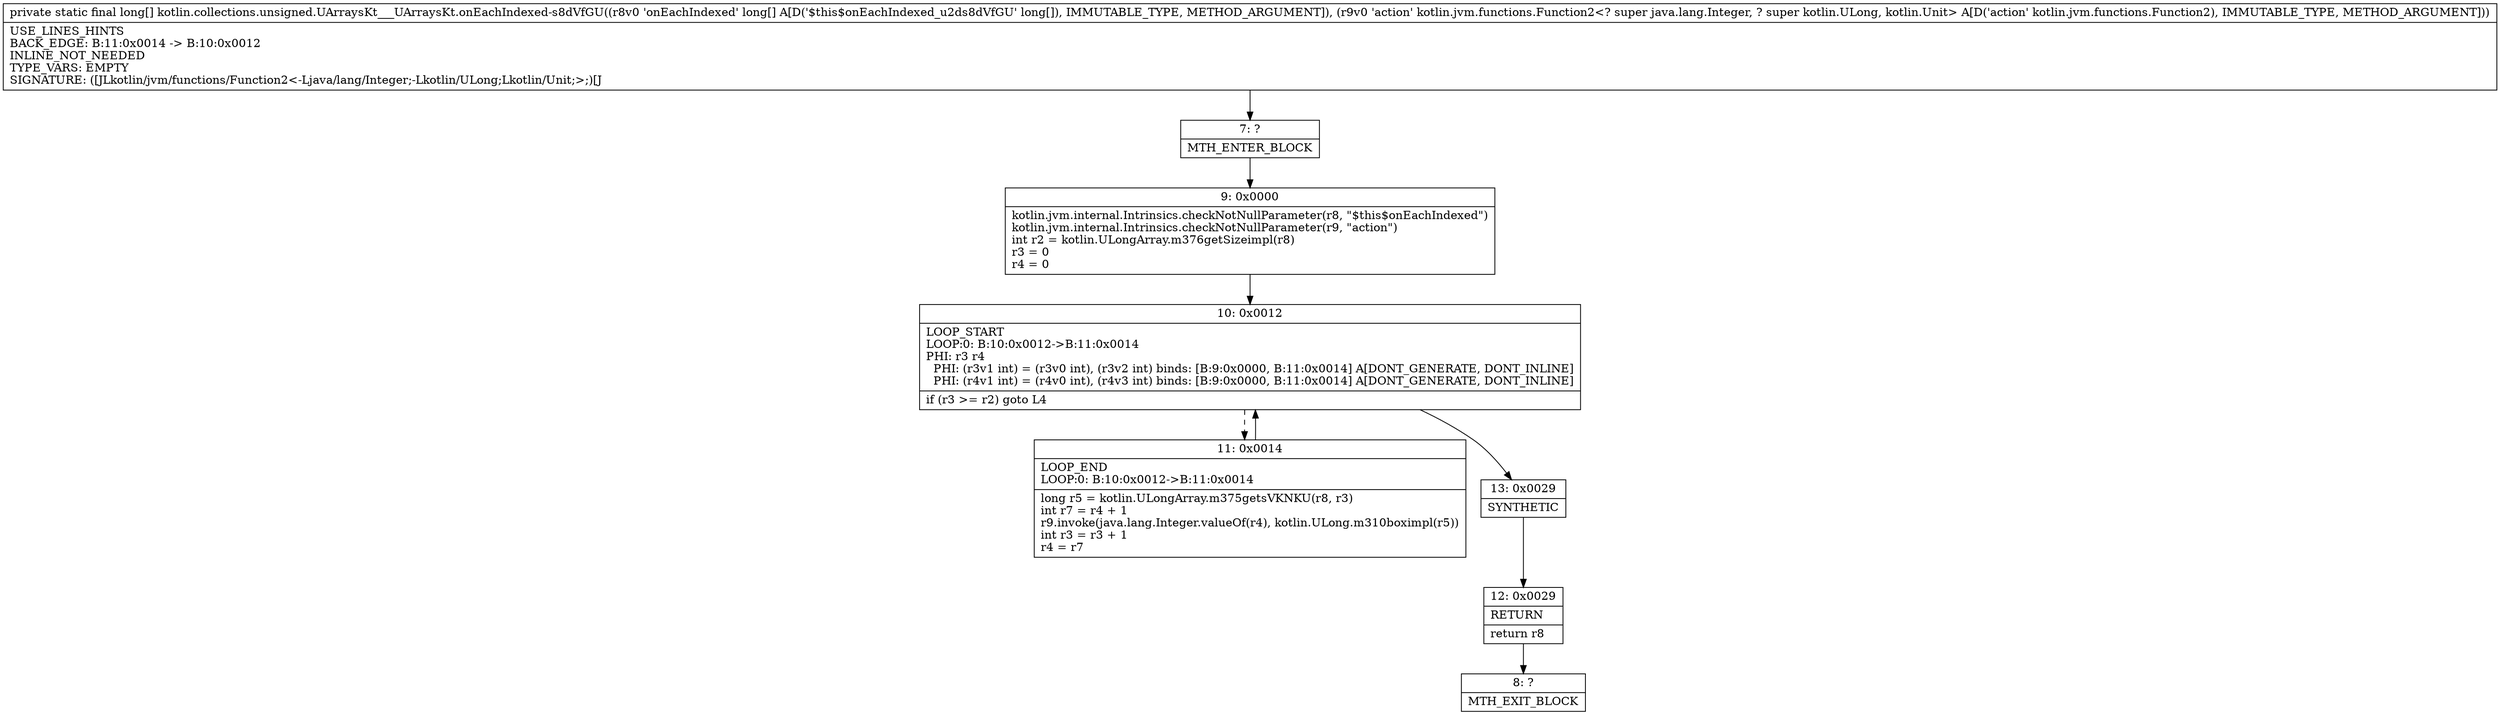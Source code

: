 digraph "CFG forkotlin.collections.unsigned.UArraysKt___UArraysKt.onEachIndexed\-s8dVfGU([JLkotlin\/jvm\/functions\/Function2;)[J" {
Node_7 [shape=record,label="{7\:\ ?|MTH_ENTER_BLOCK\l}"];
Node_9 [shape=record,label="{9\:\ 0x0000|kotlin.jvm.internal.Intrinsics.checkNotNullParameter(r8, \"$this$onEachIndexed\")\lkotlin.jvm.internal.Intrinsics.checkNotNullParameter(r9, \"action\")\lint r2 = kotlin.ULongArray.m376getSizeimpl(r8)\lr3 = 0\lr4 = 0\l}"];
Node_10 [shape=record,label="{10\:\ 0x0012|LOOP_START\lLOOP:0: B:10:0x0012\-\>B:11:0x0014\lPHI: r3 r4 \l  PHI: (r3v1 int) = (r3v0 int), (r3v2 int) binds: [B:9:0x0000, B:11:0x0014] A[DONT_GENERATE, DONT_INLINE]\l  PHI: (r4v1 int) = (r4v0 int), (r4v3 int) binds: [B:9:0x0000, B:11:0x0014] A[DONT_GENERATE, DONT_INLINE]\l|if (r3 \>= r2) goto L4\l}"];
Node_11 [shape=record,label="{11\:\ 0x0014|LOOP_END\lLOOP:0: B:10:0x0012\-\>B:11:0x0014\l|long r5 = kotlin.ULongArray.m375getsVKNKU(r8, r3)\lint r7 = r4 + 1\lr9.invoke(java.lang.Integer.valueOf(r4), kotlin.ULong.m310boximpl(r5))\lint r3 = r3 + 1\lr4 = r7\l}"];
Node_13 [shape=record,label="{13\:\ 0x0029|SYNTHETIC\l}"];
Node_12 [shape=record,label="{12\:\ 0x0029|RETURN\l|return r8\l}"];
Node_8 [shape=record,label="{8\:\ ?|MTH_EXIT_BLOCK\l}"];
MethodNode[shape=record,label="{private static final long[] kotlin.collections.unsigned.UArraysKt___UArraysKt.onEachIndexed\-s8dVfGU((r8v0 'onEachIndexed' long[] A[D('$this$onEachIndexed_u2ds8dVfGU' long[]), IMMUTABLE_TYPE, METHOD_ARGUMENT]), (r9v0 'action' kotlin.jvm.functions.Function2\<? super java.lang.Integer, ? super kotlin.ULong, kotlin.Unit\> A[D('action' kotlin.jvm.functions.Function2), IMMUTABLE_TYPE, METHOD_ARGUMENT]))  | USE_LINES_HINTS\lBACK_EDGE: B:11:0x0014 \-\> B:10:0x0012\lINLINE_NOT_NEEDED\lTYPE_VARS: EMPTY\lSIGNATURE: ([JLkotlin\/jvm\/functions\/Function2\<\-Ljava\/lang\/Integer;\-Lkotlin\/ULong;Lkotlin\/Unit;\>;)[J\l}"];
MethodNode -> Node_7;Node_7 -> Node_9;
Node_9 -> Node_10;
Node_10 -> Node_11[style=dashed];
Node_10 -> Node_13;
Node_11 -> Node_10;
Node_13 -> Node_12;
Node_12 -> Node_8;
}

